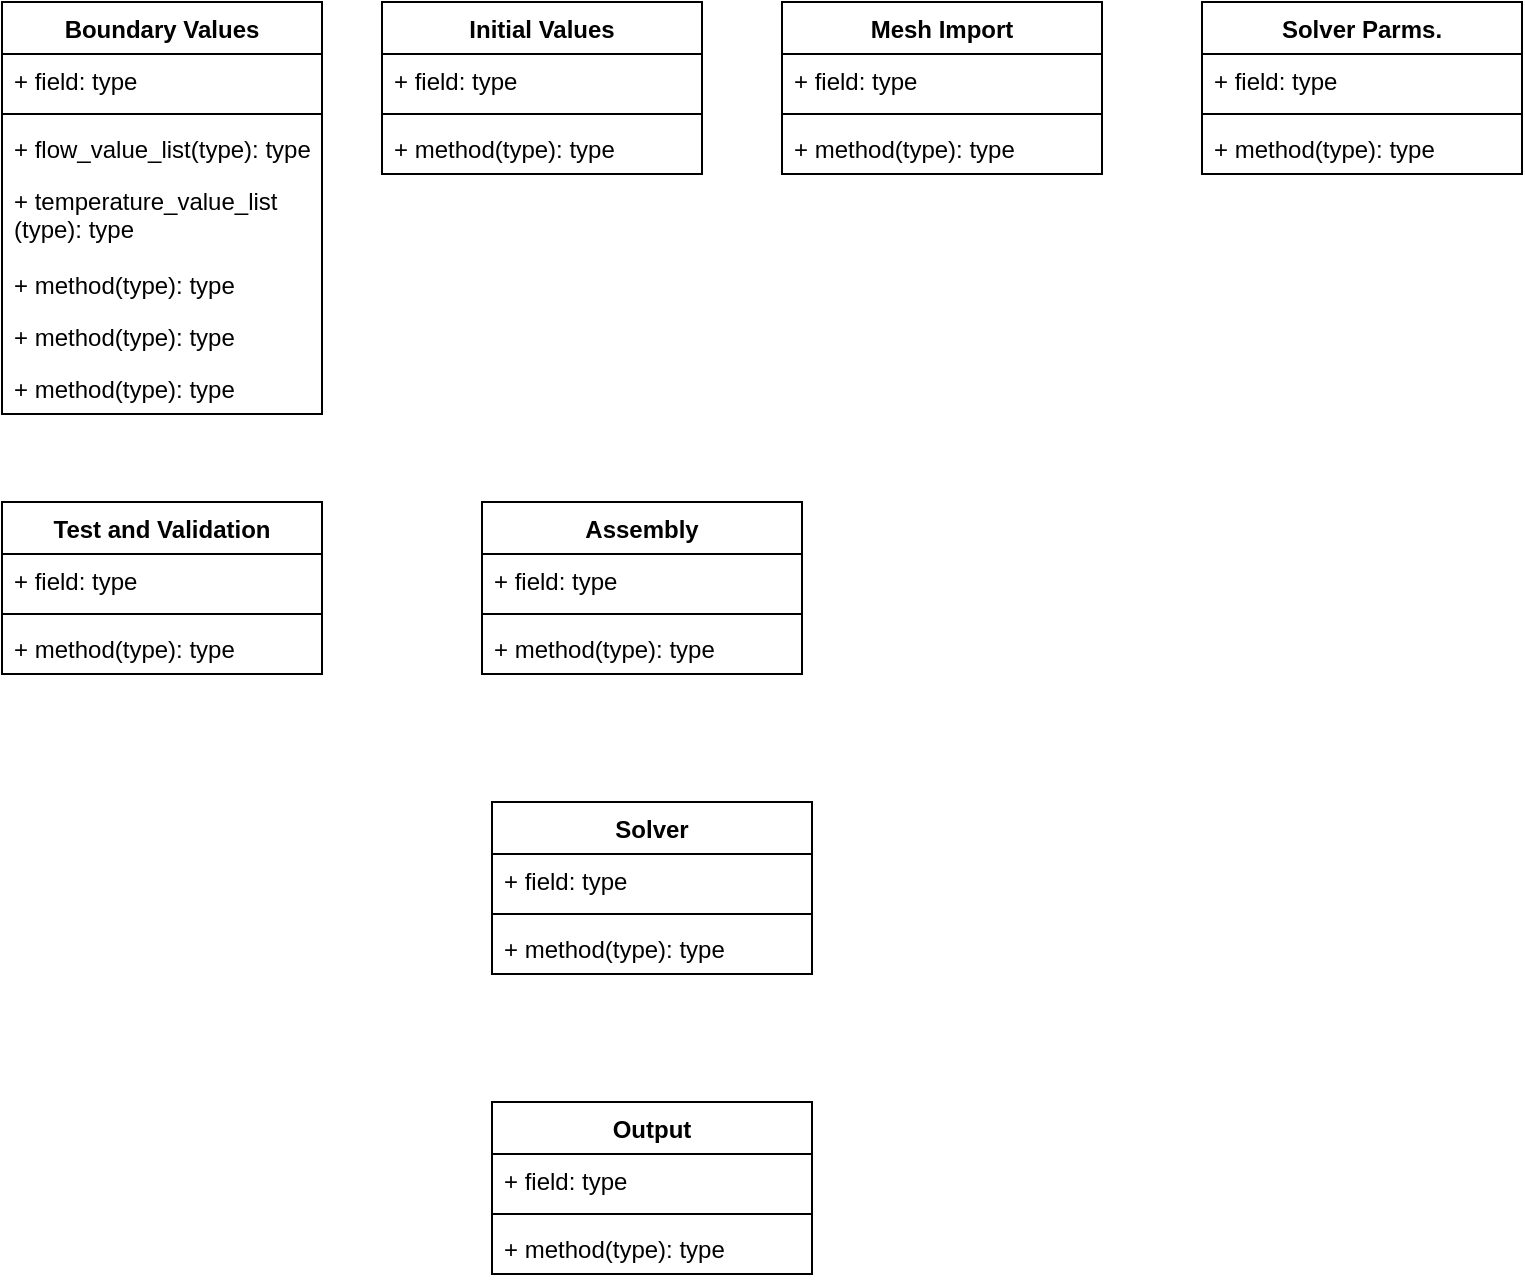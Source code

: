 <mxfile version="12.3.3" type="github" pages="1"><diagram id="1BjuUh4QVL4vikUeIb7i" name="Page-1"><mxGraphModel dx="1035" dy="594" grid="1" gridSize="10" guides="1" tooltips="1" connect="1" arrows="1" fold="1" page="1" pageScale="1" pageWidth="850" pageHeight="1100" math="0" shadow="0"><root><mxCell id="0"/><mxCell id="1" parent="0"/><mxCell id="NZrXqu2BXQ_wLpCpOm0y-3" value="Boundary Values" style="swimlane;fontStyle=1;align=center;verticalAlign=top;childLayout=stackLayout;horizontal=1;startSize=26;horizontalStack=0;resizeParent=1;resizeParentMax=0;resizeLast=0;collapsible=1;marginBottom=0;" vertex="1" parent="1"><mxGeometry x="20" y="20" width="160" height="206" as="geometry"/></mxCell><mxCell id="NZrXqu2BXQ_wLpCpOm0y-4" value="+ field: type" style="text;strokeColor=none;fillColor=none;align=left;verticalAlign=top;spacingLeft=4;spacingRight=4;overflow=hidden;rotatable=0;points=[[0,0.5],[1,0.5]];portConstraint=eastwest;" vertex="1" parent="NZrXqu2BXQ_wLpCpOm0y-3"><mxGeometry y="26" width="160" height="26" as="geometry"/></mxCell><mxCell id="NZrXqu2BXQ_wLpCpOm0y-5" value="" style="line;strokeWidth=1;fillColor=none;align=left;verticalAlign=middle;spacingTop=-1;spacingLeft=3;spacingRight=3;rotatable=0;labelPosition=right;points=[];portConstraint=eastwest;" vertex="1" parent="NZrXqu2BXQ_wLpCpOm0y-3"><mxGeometry y="52" width="160" height="8" as="geometry"/></mxCell><mxCell id="NZrXqu2BXQ_wLpCpOm0y-6" value="+ flow_value_list(type): type" style="text;strokeColor=none;fillColor=none;align=left;verticalAlign=top;spacingLeft=4;spacingRight=4;overflow=hidden;rotatable=0;points=[[0,0.5],[1,0.5]];portConstraint=eastwest;" vertex="1" parent="NZrXqu2BXQ_wLpCpOm0y-3"><mxGeometry y="60" width="160" height="26" as="geometry"/></mxCell><mxCell id="NZrXqu2BXQ_wLpCpOm0y-39" value="+ temperature_value_list (type): type" style="text;strokeColor=none;fillColor=none;align=left;verticalAlign=top;spacingLeft=4;spacingRight=4;overflow=hidden;rotatable=0;points=[[0,0.5],[1,0.5]];portConstraint=eastwest;whiteSpace=wrap;" vertex="1" parent="NZrXqu2BXQ_wLpCpOm0y-3"><mxGeometry y="86" width="160" height="42" as="geometry"/></mxCell><mxCell id="NZrXqu2BXQ_wLpCpOm0y-40" value="+ method(type): type" style="text;strokeColor=none;fillColor=none;align=left;verticalAlign=top;spacingLeft=4;spacingRight=4;overflow=hidden;rotatable=0;points=[[0,0.5],[1,0.5]];portConstraint=eastwest;" vertex="1" parent="NZrXqu2BXQ_wLpCpOm0y-3"><mxGeometry y="128" width="160" height="26" as="geometry"/></mxCell><mxCell id="NZrXqu2BXQ_wLpCpOm0y-41" value="+ method(type): type" style="text;strokeColor=none;fillColor=none;align=left;verticalAlign=top;spacingLeft=4;spacingRight=4;overflow=hidden;rotatable=0;points=[[0,0.5],[1,0.5]];portConstraint=eastwest;" vertex="1" parent="NZrXqu2BXQ_wLpCpOm0y-3"><mxGeometry y="154" width="160" height="26" as="geometry"/></mxCell><mxCell id="NZrXqu2BXQ_wLpCpOm0y-42" value="+ method(type): type" style="text;strokeColor=none;fillColor=none;align=left;verticalAlign=top;spacingLeft=4;spacingRight=4;overflow=hidden;rotatable=0;points=[[0,0.5],[1,0.5]];portConstraint=eastwest;" vertex="1" parent="NZrXqu2BXQ_wLpCpOm0y-3"><mxGeometry y="180" width="160" height="26" as="geometry"/></mxCell><mxCell id="NZrXqu2BXQ_wLpCpOm0y-7" value="Initial Values" style="swimlane;fontStyle=1;align=center;verticalAlign=top;childLayout=stackLayout;horizontal=1;startSize=26;horizontalStack=0;resizeParent=1;resizeParentMax=0;resizeLast=0;collapsible=1;marginBottom=0;" vertex="1" parent="1"><mxGeometry x="210" y="20" width="160" height="86" as="geometry"/></mxCell><mxCell id="NZrXqu2BXQ_wLpCpOm0y-8" value="+ field: type" style="text;strokeColor=none;fillColor=none;align=left;verticalAlign=top;spacingLeft=4;spacingRight=4;overflow=hidden;rotatable=0;points=[[0,0.5],[1,0.5]];portConstraint=eastwest;" vertex="1" parent="NZrXqu2BXQ_wLpCpOm0y-7"><mxGeometry y="26" width="160" height="26" as="geometry"/></mxCell><mxCell id="NZrXqu2BXQ_wLpCpOm0y-9" value="" style="line;strokeWidth=1;fillColor=none;align=left;verticalAlign=middle;spacingTop=-1;spacingLeft=3;spacingRight=3;rotatable=0;labelPosition=right;points=[];portConstraint=eastwest;" vertex="1" parent="NZrXqu2BXQ_wLpCpOm0y-7"><mxGeometry y="52" width="160" height="8" as="geometry"/></mxCell><mxCell id="NZrXqu2BXQ_wLpCpOm0y-10" value="+ method(type): type" style="text;strokeColor=none;fillColor=none;align=left;verticalAlign=top;spacingLeft=4;spacingRight=4;overflow=hidden;rotatable=0;points=[[0,0.5],[1,0.5]];portConstraint=eastwest;" vertex="1" parent="NZrXqu2BXQ_wLpCpOm0y-7"><mxGeometry y="60" width="160" height="26" as="geometry"/></mxCell><mxCell id="NZrXqu2BXQ_wLpCpOm0y-11" value="Assembly" style="swimlane;fontStyle=1;align=center;verticalAlign=top;childLayout=stackLayout;horizontal=1;startSize=26;horizontalStack=0;resizeParent=1;resizeParentMax=0;resizeLast=0;collapsible=1;marginBottom=0;" vertex="1" parent="1"><mxGeometry x="260" y="270" width="160" height="86" as="geometry"/></mxCell><mxCell id="NZrXqu2BXQ_wLpCpOm0y-12" value="+ field: type" style="text;strokeColor=none;fillColor=none;align=left;verticalAlign=top;spacingLeft=4;spacingRight=4;overflow=hidden;rotatable=0;points=[[0,0.5],[1,0.5]];portConstraint=eastwest;" vertex="1" parent="NZrXqu2BXQ_wLpCpOm0y-11"><mxGeometry y="26" width="160" height="26" as="geometry"/></mxCell><mxCell id="NZrXqu2BXQ_wLpCpOm0y-13" value="" style="line;strokeWidth=1;fillColor=none;align=left;verticalAlign=middle;spacingTop=-1;spacingLeft=3;spacingRight=3;rotatable=0;labelPosition=right;points=[];portConstraint=eastwest;" vertex="1" parent="NZrXqu2BXQ_wLpCpOm0y-11"><mxGeometry y="52" width="160" height="8" as="geometry"/></mxCell><mxCell id="NZrXqu2BXQ_wLpCpOm0y-14" value="+ method(type): type" style="text;strokeColor=none;fillColor=none;align=left;verticalAlign=top;spacingLeft=4;spacingRight=4;overflow=hidden;rotatable=0;points=[[0,0.5],[1,0.5]];portConstraint=eastwest;" vertex="1" parent="NZrXqu2BXQ_wLpCpOm0y-11"><mxGeometry y="60" width="160" height="26" as="geometry"/></mxCell><mxCell id="NZrXqu2BXQ_wLpCpOm0y-15" value="Mesh Import" style="swimlane;fontStyle=1;align=center;verticalAlign=top;childLayout=stackLayout;horizontal=1;startSize=26;horizontalStack=0;resizeParent=1;resizeParentMax=0;resizeLast=0;collapsible=1;marginBottom=0;" vertex="1" parent="1"><mxGeometry x="410" y="20" width="160" height="86" as="geometry"/></mxCell><mxCell id="NZrXqu2BXQ_wLpCpOm0y-16" value="+ field: type" style="text;strokeColor=none;fillColor=none;align=left;verticalAlign=top;spacingLeft=4;spacingRight=4;overflow=hidden;rotatable=0;points=[[0,0.5],[1,0.5]];portConstraint=eastwest;" vertex="1" parent="NZrXqu2BXQ_wLpCpOm0y-15"><mxGeometry y="26" width="160" height="26" as="geometry"/></mxCell><mxCell id="NZrXqu2BXQ_wLpCpOm0y-17" value="" style="line;strokeWidth=1;fillColor=none;align=left;verticalAlign=middle;spacingTop=-1;spacingLeft=3;spacingRight=3;rotatable=0;labelPosition=right;points=[];portConstraint=eastwest;" vertex="1" parent="NZrXqu2BXQ_wLpCpOm0y-15"><mxGeometry y="52" width="160" height="8" as="geometry"/></mxCell><mxCell id="NZrXqu2BXQ_wLpCpOm0y-18" value="+ method(type): type" style="text;strokeColor=none;fillColor=none;align=left;verticalAlign=top;spacingLeft=4;spacingRight=4;overflow=hidden;rotatable=0;points=[[0,0.5],[1,0.5]];portConstraint=eastwest;" vertex="1" parent="NZrXqu2BXQ_wLpCpOm0y-15"><mxGeometry y="60" width="160" height="26" as="geometry"/></mxCell><mxCell id="NZrXqu2BXQ_wLpCpOm0y-19" value="Solver" style="swimlane;fontStyle=1;align=center;verticalAlign=top;childLayout=stackLayout;horizontal=1;startSize=26;horizontalStack=0;resizeParent=1;resizeParentMax=0;resizeLast=0;collapsible=1;marginBottom=0;" vertex="1" parent="1"><mxGeometry x="265" y="420" width="160" height="86" as="geometry"/></mxCell><mxCell id="NZrXqu2BXQ_wLpCpOm0y-20" value="+ field: type" style="text;strokeColor=none;fillColor=none;align=left;verticalAlign=top;spacingLeft=4;spacingRight=4;overflow=hidden;rotatable=0;points=[[0,0.5],[1,0.5]];portConstraint=eastwest;" vertex="1" parent="NZrXqu2BXQ_wLpCpOm0y-19"><mxGeometry y="26" width="160" height="26" as="geometry"/></mxCell><mxCell id="NZrXqu2BXQ_wLpCpOm0y-21" value="" style="line;strokeWidth=1;fillColor=none;align=left;verticalAlign=middle;spacingTop=-1;spacingLeft=3;spacingRight=3;rotatable=0;labelPosition=right;points=[];portConstraint=eastwest;" vertex="1" parent="NZrXqu2BXQ_wLpCpOm0y-19"><mxGeometry y="52" width="160" height="8" as="geometry"/></mxCell><mxCell id="NZrXqu2BXQ_wLpCpOm0y-22" value="+ method(type): type" style="text;strokeColor=none;fillColor=none;align=left;verticalAlign=top;spacingLeft=4;spacingRight=4;overflow=hidden;rotatable=0;points=[[0,0.5],[1,0.5]];portConstraint=eastwest;" vertex="1" parent="NZrXqu2BXQ_wLpCpOm0y-19"><mxGeometry y="60" width="160" height="26" as="geometry"/></mxCell><mxCell id="NZrXqu2BXQ_wLpCpOm0y-23" value="Solver Parms." style="swimlane;fontStyle=1;align=center;verticalAlign=top;childLayout=stackLayout;horizontal=1;startSize=26;horizontalStack=0;resizeParent=1;resizeParentMax=0;resizeLast=0;collapsible=1;marginBottom=0;" vertex="1" parent="1"><mxGeometry x="620" y="20" width="160" height="86" as="geometry"/></mxCell><mxCell id="NZrXqu2BXQ_wLpCpOm0y-24" value="+ field: type" style="text;strokeColor=none;fillColor=none;align=left;verticalAlign=top;spacingLeft=4;spacingRight=4;overflow=hidden;rotatable=0;points=[[0,0.5],[1,0.5]];portConstraint=eastwest;" vertex="1" parent="NZrXqu2BXQ_wLpCpOm0y-23"><mxGeometry y="26" width="160" height="26" as="geometry"/></mxCell><mxCell id="NZrXqu2BXQ_wLpCpOm0y-25" value="" style="line;strokeWidth=1;fillColor=none;align=left;verticalAlign=middle;spacingTop=-1;spacingLeft=3;spacingRight=3;rotatable=0;labelPosition=right;points=[];portConstraint=eastwest;" vertex="1" parent="NZrXqu2BXQ_wLpCpOm0y-23"><mxGeometry y="52" width="160" height="8" as="geometry"/></mxCell><mxCell id="NZrXqu2BXQ_wLpCpOm0y-26" value="+ method(type): type" style="text;strokeColor=none;fillColor=none;align=left;verticalAlign=top;spacingLeft=4;spacingRight=4;overflow=hidden;rotatable=0;points=[[0,0.5],[1,0.5]];portConstraint=eastwest;" vertex="1" parent="NZrXqu2BXQ_wLpCpOm0y-23"><mxGeometry y="60" width="160" height="26" as="geometry"/></mxCell><mxCell id="NZrXqu2BXQ_wLpCpOm0y-27" value="Output" style="swimlane;fontStyle=1;align=center;verticalAlign=top;childLayout=stackLayout;horizontal=1;startSize=26;horizontalStack=0;resizeParent=1;resizeParentMax=0;resizeLast=0;collapsible=1;marginBottom=0;" vertex="1" parent="1"><mxGeometry x="265" y="570" width="160" height="86" as="geometry"/></mxCell><mxCell id="NZrXqu2BXQ_wLpCpOm0y-28" value="+ field: type" style="text;strokeColor=none;fillColor=none;align=left;verticalAlign=top;spacingLeft=4;spacingRight=4;overflow=hidden;rotatable=0;points=[[0,0.5],[1,0.5]];portConstraint=eastwest;" vertex="1" parent="NZrXqu2BXQ_wLpCpOm0y-27"><mxGeometry y="26" width="160" height="26" as="geometry"/></mxCell><mxCell id="NZrXqu2BXQ_wLpCpOm0y-29" value="" style="line;strokeWidth=1;fillColor=none;align=left;verticalAlign=middle;spacingTop=-1;spacingLeft=3;spacingRight=3;rotatable=0;labelPosition=right;points=[];portConstraint=eastwest;" vertex="1" parent="NZrXqu2BXQ_wLpCpOm0y-27"><mxGeometry y="52" width="160" height="8" as="geometry"/></mxCell><mxCell id="NZrXqu2BXQ_wLpCpOm0y-30" value="+ method(type): type" style="text;strokeColor=none;fillColor=none;align=left;verticalAlign=top;spacingLeft=4;spacingRight=4;overflow=hidden;rotatable=0;points=[[0,0.5],[1,0.5]];portConstraint=eastwest;" vertex="1" parent="NZrXqu2BXQ_wLpCpOm0y-27"><mxGeometry y="60" width="160" height="26" as="geometry"/></mxCell><mxCell id="NZrXqu2BXQ_wLpCpOm0y-35" value="Test and Validation" style="swimlane;fontStyle=1;align=center;verticalAlign=top;childLayout=stackLayout;horizontal=1;startSize=26;horizontalStack=0;resizeParent=1;resizeParentMax=0;resizeLast=0;collapsible=1;marginBottom=0;" vertex="1" parent="1"><mxGeometry x="20" y="270" width="160" height="86" as="geometry"/></mxCell><mxCell id="NZrXqu2BXQ_wLpCpOm0y-36" value="+ field: type" style="text;strokeColor=none;fillColor=none;align=left;verticalAlign=top;spacingLeft=4;spacingRight=4;overflow=hidden;rotatable=0;points=[[0,0.5],[1,0.5]];portConstraint=eastwest;" vertex="1" parent="NZrXqu2BXQ_wLpCpOm0y-35"><mxGeometry y="26" width="160" height="26" as="geometry"/></mxCell><mxCell id="NZrXqu2BXQ_wLpCpOm0y-37" value="" style="line;strokeWidth=1;fillColor=none;align=left;verticalAlign=middle;spacingTop=-1;spacingLeft=3;spacingRight=3;rotatable=0;labelPosition=right;points=[];portConstraint=eastwest;" vertex="1" parent="NZrXqu2BXQ_wLpCpOm0y-35"><mxGeometry y="52" width="160" height="8" as="geometry"/></mxCell><mxCell id="NZrXqu2BXQ_wLpCpOm0y-38" value="+ method(type): type" style="text;strokeColor=none;fillColor=none;align=left;verticalAlign=top;spacingLeft=4;spacingRight=4;overflow=hidden;rotatable=0;points=[[0,0.5],[1,0.5]];portConstraint=eastwest;" vertex="1" parent="NZrXqu2BXQ_wLpCpOm0y-35"><mxGeometry y="60" width="160" height="26" as="geometry"/></mxCell></root></mxGraphModel></diagram></mxfile>